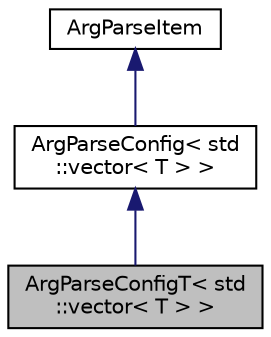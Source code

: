 digraph "ArgParseConfigT&lt; std::vector&lt; T &gt; &gt;"
{
  edge [fontname="Helvetica",fontsize="10",labelfontname="Helvetica",labelfontsize="10"];
  node [fontname="Helvetica",fontsize="10",shape=record];
  Node1 [label="ArgParseConfigT\< std\l::vector\< T \> \>",height=0.2,width=0.4,color="black", fillcolor="grey75", style="filled" fontcolor="black"];
  Node2 -> Node1 [dir="back",color="midnightblue",fontsize="10",style="solid",fontname="Helvetica"];
  Node2 [label="ArgParseConfig\< std\l::vector\< T \> \>",height=0.2,width=0.4,color="black", fillcolor="white", style="filled",URL="$classArgParseConfig.html"];
  Node3 -> Node2 [dir="back",color="midnightblue",fontsize="10",style="solid",fontname="Helvetica"];
  Node3 [label="ArgParseItem",height=0.2,width=0.4,color="black", fillcolor="white", style="filled",URL="$classArgParseItem.html"];
}

